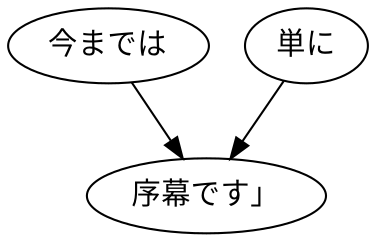 digraph graph8129 {
	node0 [label="今までは"];
	node1 [label="単に"];
	node2 [label="序幕です」"];
	node0 -> node2;
	node1 -> node2;
}
